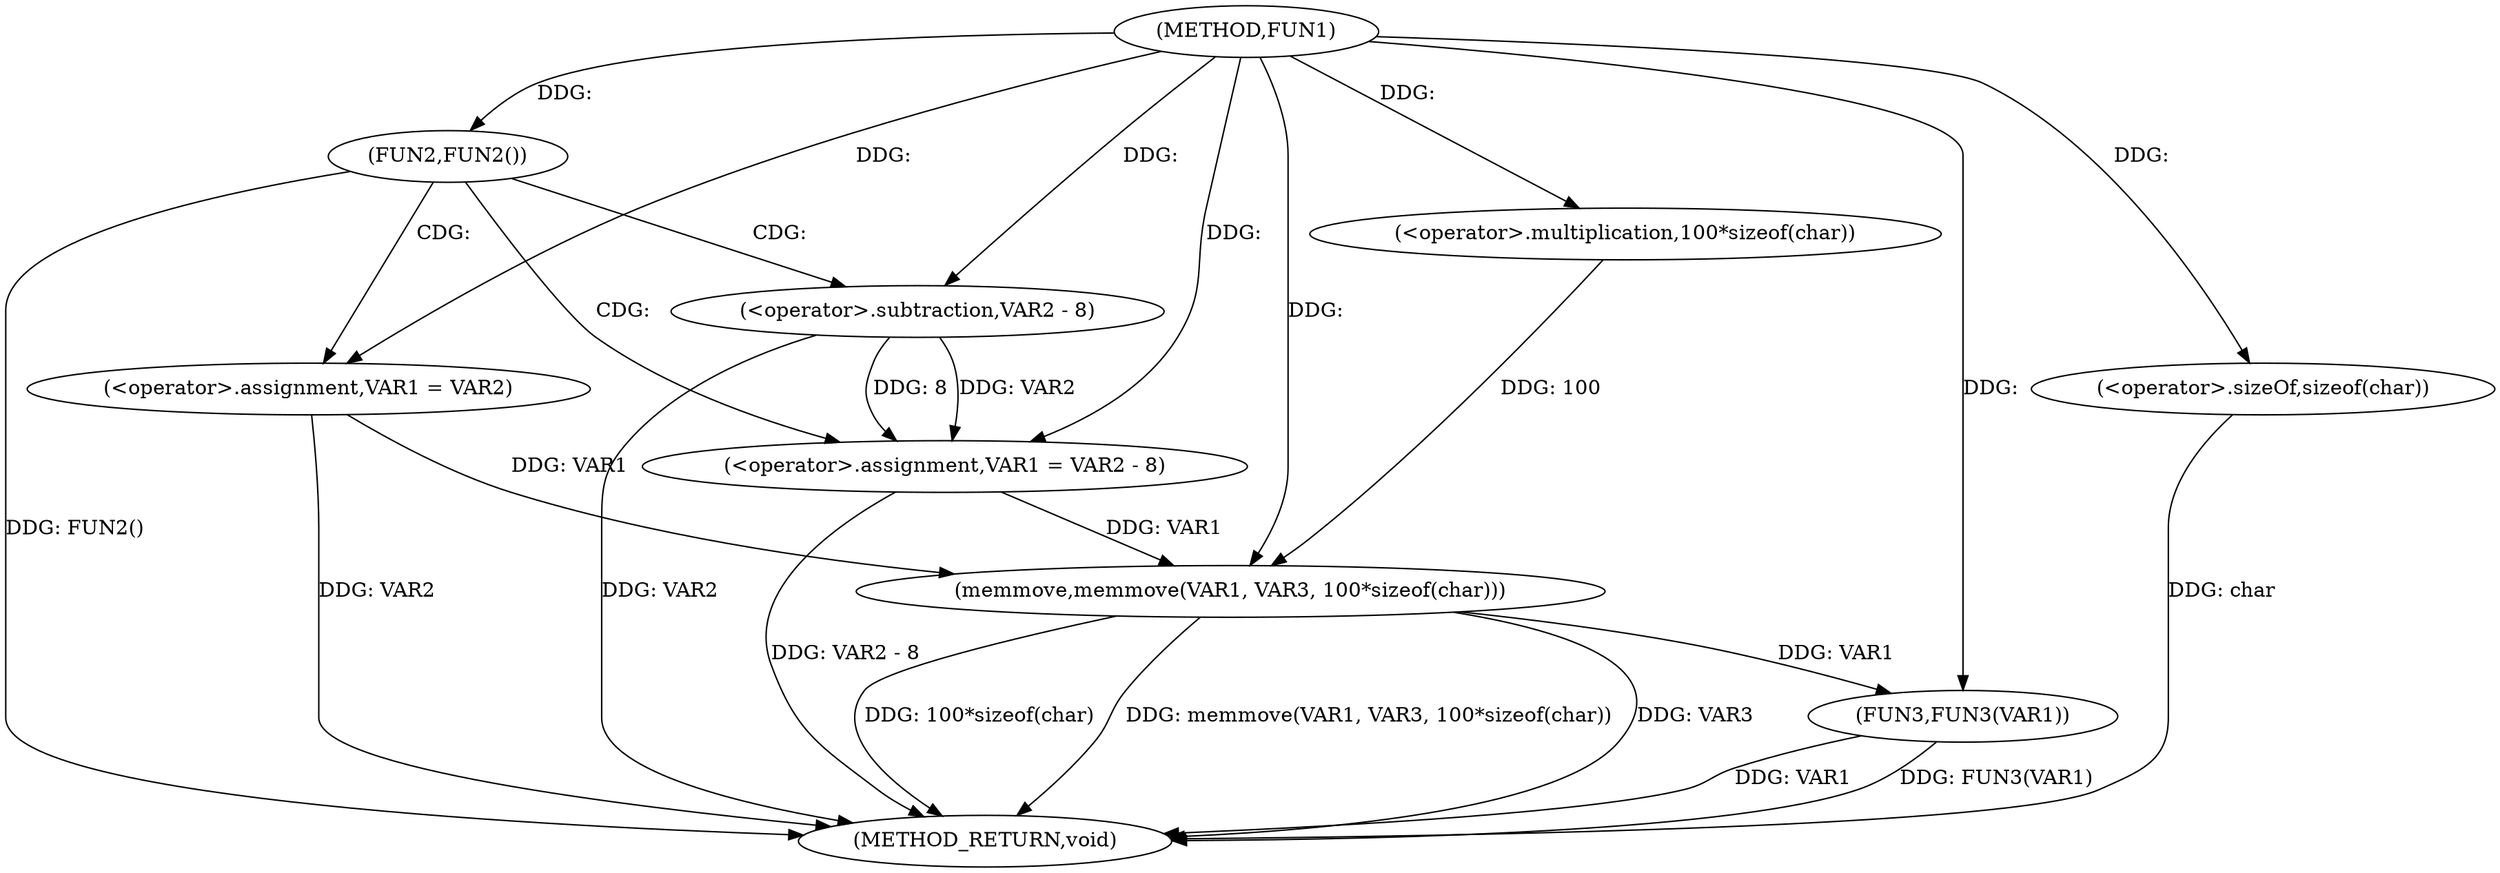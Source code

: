 digraph FUN1 {  
"1000100" [label = "(METHOD,FUN1)" ]
"1000128" [label = "(METHOD_RETURN,void)" ]
"1000105" [label = "(FUN2,FUN2())" ]
"1000107" [label = "(<operator>.assignment,VAR1 = VAR2 - 8)" ]
"1000109" [label = "(<operator>.subtraction,VAR2 - 8)" ]
"1000114" [label = "(<operator>.assignment,VAR1 = VAR2)" ]
"1000119" [label = "(memmove,memmove(VAR1, VAR3, 100*sizeof(char)))" ]
"1000122" [label = "(<operator>.multiplication,100*sizeof(char))" ]
"1000124" [label = "(<operator>.sizeOf,sizeof(char))" ]
"1000126" [label = "(FUN3,FUN3(VAR1))" ]
  "1000126" -> "1000128"  [ label = "DDG: FUN3(VAR1)"] 
  "1000124" -> "1000128"  [ label = "DDG: char"] 
  "1000105" -> "1000128"  [ label = "DDG: FUN2()"] 
  "1000119" -> "1000128"  [ label = "DDG: VAR3"] 
  "1000126" -> "1000128"  [ label = "DDG: VAR1"] 
  "1000109" -> "1000128"  [ label = "DDG: VAR2"] 
  "1000119" -> "1000128"  [ label = "DDG: 100*sizeof(char)"] 
  "1000119" -> "1000128"  [ label = "DDG: memmove(VAR1, VAR3, 100*sizeof(char))"] 
  "1000114" -> "1000128"  [ label = "DDG: VAR2"] 
  "1000107" -> "1000128"  [ label = "DDG: VAR2 - 8"] 
  "1000100" -> "1000105"  [ label = "DDG: "] 
  "1000109" -> "1000107"  [ label = "DDG: VAR2"] 
  "1000109" -> "1000107"  [ label = "DDG: 8"] 
  "1000100" -> "1000107"  [ label = "DDG: "] 
  "1000100" -> "1000109"  [ label = "DDG: "] 
  "1000100" -> "1000114"  [ label = "DDG: "] 
  "1000107" -> "1000119"  [ label = "DDG: VAR1"] 
  "1000114" -> "1000119"  [ label = "DDG: VAR1"] 
  "1000100" -> "1000119"  [ label = "DDG: "] 
  "1000122" -> "1000119"  [ label = "DDG: 100"] 
  "1000100" -> "1000122"  [ label = "DDG: "] 
  "1000100" -> "1000124"  [ label = "DDG: "] 
  "1000119" -> "1000126"  [ label = "DDG: VAR1"] 
  "1000100" -> "1000126"  [ label = "DDG: "] 
  "1000105" -> "1000109"  [ label = "CDG: "] 
  "1000105" -> "1000107"  [ label = "CDG: "] 
  "1000105" -> "1000114"  [ label = "CDG: "] 
}
